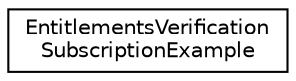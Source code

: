 digraph "Graphical Class Hierarchy"
{
  edge [fontname="Helvetica",fontsize="10",labelfontname="Helvetica",labelfontsize="10"];
  node [fontname="Helvetica",fontsize="10",shape=record];
  rankdir="LR";
  Node1 [label="EntitlementsVerification\lSubscriptionExample",height=0.2,width=0.4,color="black", fillcolor="white", style="filled",URL="$class_entitlements_verification_subscription_example.html"];
}
